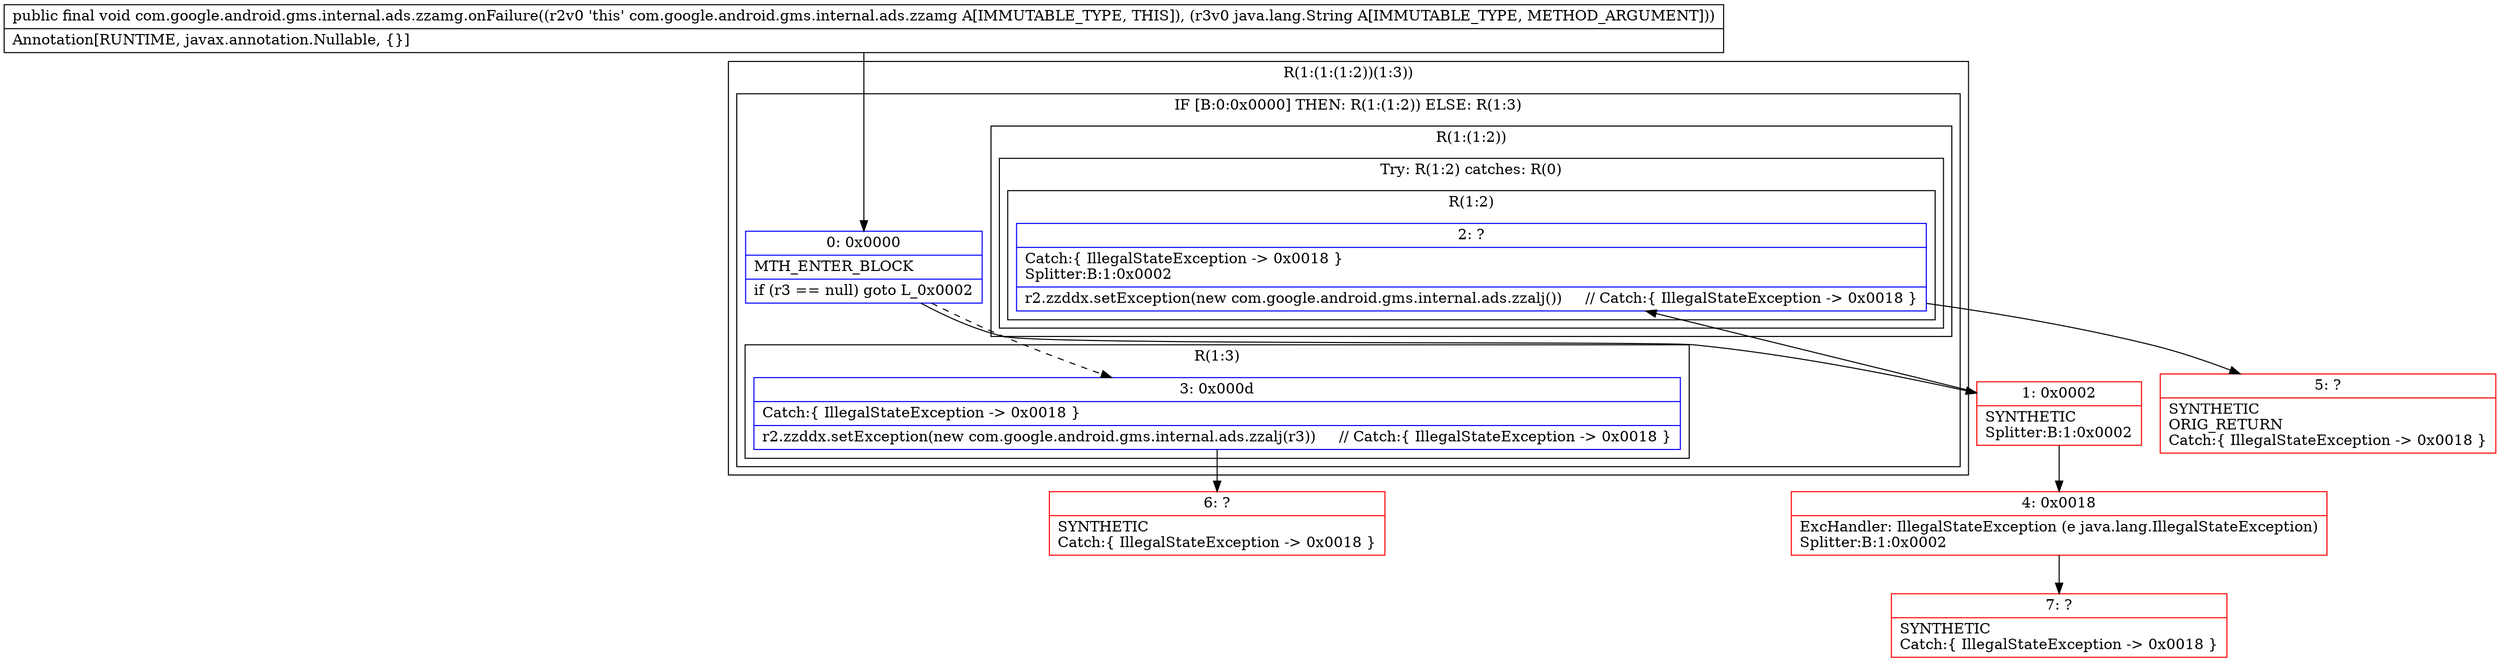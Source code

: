 digraph "CFG forcom.google.android.gms.internal.ads.zzamg.onFailure(Ljava\/lang\/String;)V" {
subgraph cluster_Region_1207324511 {
label = "R(1:(1:(1:2))(1:3))";
node [shape=record,color=blue];
subgraph cluster_IfRegion_1066245652 {
label = "IF [B:0:0x0000] THEN: R(1:(1:2)) ELSE: R(1:3)";
node [shape=record,color=blue];
Node_0 [shape=record,label="{0\:\ 0x0000|MTH_ENTER_BLOCK\l|if (r3 == null) goto L_0x0002\l}"];
subgraph cluster_Region_809224741 {
label = "R(1:(1:2))";
node [shape=record,color=blue];
subgraph cluster_TryCatchRegion_408493181 {
label = "Try: R(1:2) catches: R(0)";
node [shape=record,color=blue];
subgraph cluster_Region_1839215774 {
label = "R(1:2)";
node [shape=record,color=blue];
Node_2 [shape=record,label="{2\:\ ?|Catch:\{ IllegalStateException \-\> 0x0018 \}\lSplitter:B:1:0x0002\l|r2.zzddx.setException(new com.google.android.gms.internal.ads.zzalj())     \/\/ Catch:\{ IllegalStateException \-\> 0x0018 \}\l}"];
}
subgraph cluster_Region_1041132032 {
label = "R(0) | ExcHandler: IllegalStateException (e java.lang.IllegalStateException)\l";
node [shape=record,color=blue];
}
}
}
subgraph cluster_Region_1351279878 {
label = "R(1:3)";
node [shape=record,color=blue];
Node_3 [shape=record,label="{3\:\ 0x000d|Catch:\{ IllegalStateException \-\> 0x0018 \}\l|r2.zzddx.setException(new com.google.android.gms.internal.ads.zzalj(r3))     \/\/ Catch:\{ IllegalStateException \-\> 0x0018 \}\l}"];
}
}
}
subgraph cluster_Region_1041132032 {
label = "R(0) | ExcHandler: IllegalStateException (e java.lang.IllegalStateException)\l";
node [shape=record,color=blue];
}
Node_1 [shape=record,color=red,label="{1\:\ 0x0002|SYNTHETIC\lSplitter:B:1:0x0002\l}"];
Node_4 [shape=record,color=red,label="{4\:\ 0x0018|ExcHandler: IllegalStateException (e java.lang.IllegalStateException)\lSplitter:B:1:0x0002\l}"];
Node_5 [shape=record,color=red,label="{5\:\ ?|SYNTHETIC\lORIG_RETURN\lCatch:\{ IllegalStateException \-\> 0x0018 \}\l}"];
Node_6 [shape=record,color=red,label="{6\:\ ?|SYNTHETIC\lCatch:\{ IllegalStateException \-\> 0x0018 \}\l}"];
Node_7 [shape=record,color=red,label="{7\:\ ?|SYNTHETIC\lCatch:\{ IllegalStateException \-\> 0x0018 \}\l}"];
MethodNode[shape=record,label="{public final void com.google.android.gms.internal.ads.zzamg.onFailure((r2v0 'this' com.google.android.gms.internal.ads.zzamg A[IMMUTABLE_TYPE, THIS]), (r3v0 java.lang.String A[IMMUTABLE_TYPE, METHOD_ARGUMENT]))  | Annotation[RUNTIME, javax.annotation.Nullable, \{\}]\l}"];
MethodNode -> Node_0;
Node_0 -> Node_1;
Node_0 -> Node_3[style=dashed];
Node_2 -> Node_5;
Node_3 -> Node_6;
Node_1 -> Node_2;
Node_1 -> Node_4;
Node_4 -> Node_7;
}

